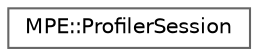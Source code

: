 digraph "Graphical Class Hierarchy"
{
 // LATEX_PDF_SIZE
  bgcolor="transparent";
  edge [fontname=Helvetica,fontsize=10,labelfontname=Helvetica,labelfontsize=10];
  node [fontname=Helvetica,fontsize=10,shape=box,height=0.2,width=0.4];
  rankdir="LR";
  Node0 [id="Node000000",label="MPE::ProfilerSession",height=0.2,width=0.4,color="grey40", fillcolor="white", style="filled",URL="$struct_m_p_e_1_1_profiler_session.html",tooltip="Profiler session structure."];
}
